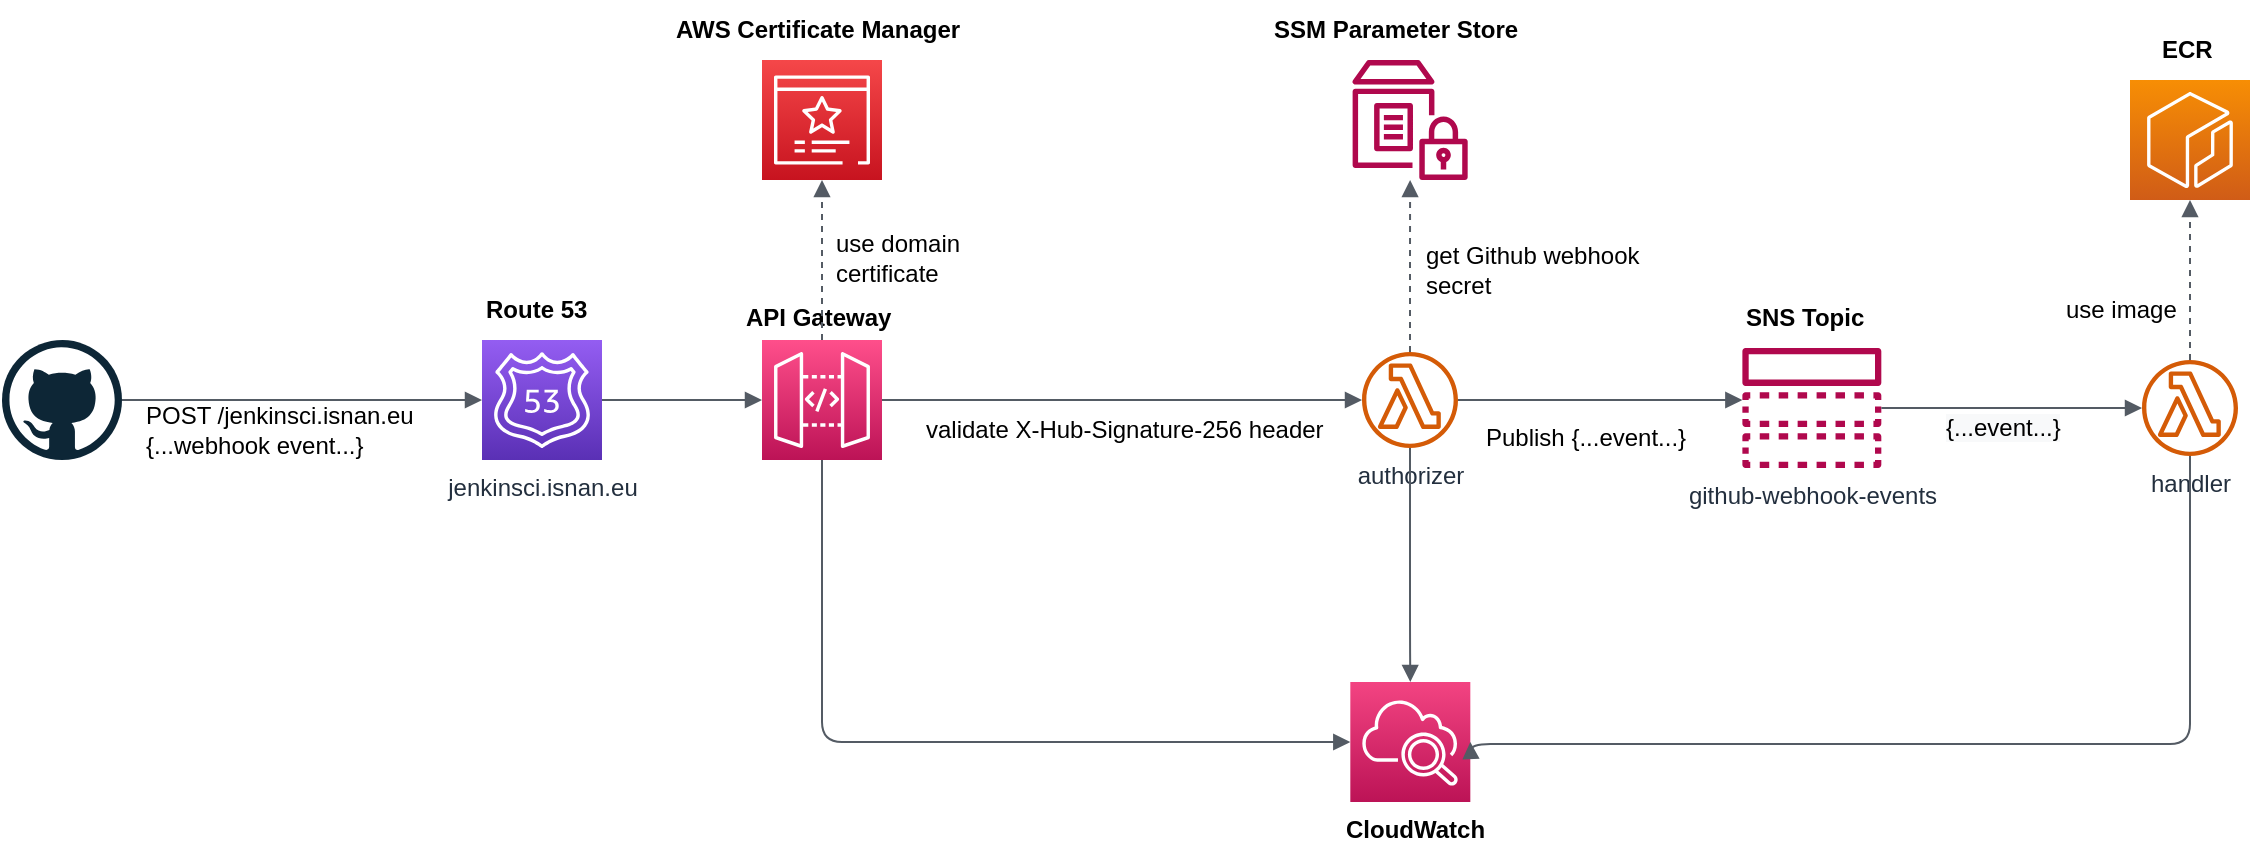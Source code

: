 <mxfile version="20.3.0" type="device"><diagram id="OnKOTxxOK-Cn53XxMOPs" name="Page-1"><mxGraphModel dx="812" dy="1756" grid="1" gridSize="10" guides="1" tooltips="1" connect="1" arrows="1" fold="1" page="1" pageScale="1" pageWidth="827" pageHeight="1169" math="0" shadow="0"><root><mxCell id="0"/><mxCell id="1" parent="0"/><mxCell id="WTKcrPRak6QKoEZNyaHS-1" value="jenkinsci.isnan.eu" style="sketch=0;points=[[0,0,0],[0.25,0,0],[0.5,0,0],[0.75,0,0],[1,0,0],[0,1,0],[0.25,1,0],[0.5,1,0],[0.75,1,0],[1,1,0],[0,0.25,0],[0,0.5,0],[0,0.75,0],[1,0.25,0],[1,0.5,0],[1,0.75,0]];outlineConnect=0;fontColor=#232F3E;gradientColor=#945DF2;gradientDirection=north;fillColor=#5A30B5;strokeColor=#ffffff;dashed=0;verticalLabelPosition=bottom;verticalAlign=top;align=center;html=1;fontSize=12;fontStyle=0;aspect=fixed;shape=mxgraph.aws4.resourceIcon;resIcon=mxgraph.aws4.route_53;" vertex="1" parent="1"><mxGeometry x="260" y="160" width="60" height="60" as="geometry"/></mxCell><mxCell id="WTKcrPRak6QKoEZNyaHS-4" value="" style="dashed=0;outlineConnect=0;html=1;align=center;labelPosition=center;verticalLabelPosition=bottom;verticalAlign=top;shape=mxgraph.weblogos.github" vertex="1" parent="1"><mxGeometry x="20" y="160" width="60" height="60" as="geometry"/></mxCell><mxCell id="WTKcrPRak6QKoEZNyaHS-5" value="" style="edgeStyle=orthogonalEdgeStyle;html=1;endArrow=block;elbow=vertical;startArrow=none;endFill=1;strokeColor=#545B64;rounded=0;entryX=0;entryY=0.5;entryDx=0;entryDy=0;entryPerimeter=0;" edge="1" parent="1" source="WTKcrPRak6QKoEZNyaHS-4" target="WTKcrPRak6QKoEZNyaHS-1"><mxGeometry width="100" relative="1" as="geometry"><mxPoint x="360" y="300" as="sourcePoint"/><mxPoint x="460" y="300" as="targetPoint"/></mxGeometry></mxCell><mxCell id="WTKcrPRak6QKoEZNyaHS-8" value="POST /jenkinsci.isnan.eu&lt;br&gt;{...webhook event...}" style="text;html=1;strokeColor=none;fillColor=none;align=left;verticalAlign=middle;whiteSpace=wrap;rounded=0;" vertex="1" parent="1"><mxGeometry x="90" y="190" width="160" height="30" as="geometry"/></mxCell><mxCell id="WTKcrPRak6QKoEZNyaHS-9" value="" style="sketch=0;points=[[0,0,0],[0.25,0,0],[0.5,0,0],[0.75,0,0],[1,0,0],[0,1,0],[0.25,1,0],[0.5,1,0],[0.75,1,0],[1,1,0],[0,0.25,0],[0,0.5,0],[0,0.75,0],[1,0.25,0],[1,0.5,0],[1,0.75,0]];outlineConnect=0;fontColor=#232F3E;gradientColor=#FF4F8B;gradientDirection=north;fillColor=#BC1356;strokeColor=#ffffff;dashed=0;verticalLabelPosition=bottom;verticalAlign=top;align=center;html=1;fontSize=12;fontStyle=0;aspect=fixed;shape=mxgraph.aws4.resourceIcon;resIcon=mxgraph.aws4.api_gateway;" vertex="1" parent="1"><mxGeometry x="400" y="160" width="60" height="60" as="geometry"/></mxCell><mxCell id="WTKcrPRak6QKoEZNyaHS-10" value="" style="edgeStyle=orthogonalEdgeStyle;html=1;endArrow=block;elbow=vertical;startArrow=none;endFill=1;strokeColor=#545B64;rounded=0;entryX=0;entryY=0.5;entryDx=0;entryDy=0;entryPerimeter=0;exitX=1;exitY=0.5;exitDx=0;exitDy=0;exitPerimeter=0;" edge="1" parent="1" source="WTKcrPRak6QKoEZNyaHS-1" target="WTKcrPRak6QKoEZNyaHS-9"><mxGeometry width="100" relative="1" as="geometry"><mxPoint x="90" y="200" as="sourcePoint"/><mxPoint x="270" y="200" as="targetPoint"/></mxGeometry></mxCell><mxCell id="WTKcrPRak6QKoEZNyaHS-11" value="github-webhook-events" style="sketch=0;outlineConnect=0;fontColor=#232F3E;gradientColor=none;fillColor=#B0084D;strokeColor=none;dashed=0;verticalLabelPosition=bottom;verticalAlign=top;align=center;html=1;fontSize=12;fontStyle=0;aspect=fixed;pointerEvents=1;shape=mxgraph.aws4.topic;" vertex="1" parent="1"><mxGeometry x="890" y="164" width="69.85" height="60" as="geometry"/></mxCell><mxCell id="WTKcrPRak6QKoEZNyaHS-12" value="" style="edgeStyle=orthogonalEdgeStyle;html=1;endArrow=block;elbow=vertical;startArrow=none;endFill=1;strokeColor=#545B64;rounded=1;" edge="1" parent="1" source="WTKcrPRak6QKoEZNyaHS-18" target="WTKcrPRak6QKoEZNyaHS-11"><mxGeometry width="100" relative="1" as="geometry"><mxPoint x="330" y="200" as="sourcePoint"/><mxPoint x="410" y="200" as="targetPoint"/><Array as="points"><mxPoint x="810" y="190"/><mxPoint x="810" y="190"/></Array></mxGeometry></mxCell><mxCell id="WTKcrPRak6QKoEZNyaHS-13" value="Publish {...event...}" style="text;html=1;strokeColor=none;fillColor=none;align=left;verticalAlign=middle;whiteSpace=wrap;rounded=0;" vertex="1" parent="1"><mxGeometry x="760" y="194" width="130" height="30" as="geometry"/></mxCell><mxCell id="WTKcrPRak6QKoEZNyaHS-14" value="handler" style="sketch=0;outlineConnect=0;fontColor=#232F3E;gradientColor=none;fillColor=#D45B07;strokeColor=none;dashed=0;verticalLabelPosition=bottom;verticalAlign=top;align=center;html=1;fontSize=12;fontStyle=0;aspect=fixed;pointerEvents=1;shape=mxgraph.aws4.lambda_function;" vertex="1" parent="1"><mxGeometry x="1090" y="170" width="48" height="48" as="geometry"/></mxCell><mxCell id="WTKcrPRak6QKoEZNyaHS-15" value="" style="edgeStyle=orthogonalEdgeStyle;html=1;endArrow=block;elbow=vertical;startArrow=none;endFill=1;strokeColor=#545B64;rounded=0;" edge="1" parent="1" source="WTKcrPRak6QKoEZNyaHS-11" target="WTKcrPRak6QKoEZNyaHS-14"><mxGeometry width="100" relative="1" as="geometry"><mxPoint x="360" y="200" as="sourcePoint"/><mxPoint x="740" y="320" as="targetPoint"/></mxGeometry></mxCell><mxCell id="WTKcrPRak6QKoEZNyaHS-17" value="&lt;span style=&quot;color: rgb(0, 0, 0); font-family: Helvetica; font-size: 12px; font-style: normal; font-variant-ligatures: normal; font-variant-caps: normal; font-weight: 400; letter-spacing: normal; orphans: 2; text-align: left; text-indent: 0px; text-transform: none; widows: 2; word-spacing: 0px; -webkit-text-stroke-width: 0px; background-color: rgb(248, 249, 250); text-decoration-thickness: initial; text-decoration-style: initial; text-decoration-color: initial; float: none; display: inline !important;&quot;&gt;{...event...}&lt;/span&gt;" style="text;whiteSpace=wrap;html=1;" vertex="1" parent="1"><mxGeometry x="990" y="190" width="70" height="30" as="geometry"/></mxCell><mxCell id="WTKcrPRak6QKoEZNyaHS-18" value="authorizer" style="sketch=0;outlineConnect=0;fontColor=#232F3E;gradientColor=none;fillColor=#D45B07;strokeColor=none;dashed=0;verticalLabelPosition=bottom;verticalAlign=top;align=center;html=1;fontSize=12;fontStyle=0;aspect=fixed;pointerEvents=1;shape=mxgraph.aws4.lambda_function;" vertex="1" parent="1"><mxGeometry x="700" y="166" width="48" height="48" as="geometry"/></mxCell><mxCell id="WTKcrPRak6QKoEZNyaHS-22" value="" style="edgeStyle=orthogonalEdgeStyle;html=1;endArrow=block;elbow=vertical;startArrow=none;endFill=1;strokeColor=#545B64;rounded=1;exitX=1;exitY=0.5;exitDx=0;exitDy=0;exitPerimeter=0;" edge="1" parent="1" source="WTKcrPRak6QKoEZNyaHS-9" target="WTKcrPRak6QKoEZNyaHS-18"><mxGeometry width="100" relative="1" as="geometry"><mxPoint x="440" y="230" as="sourcePoint"/><mxPoint x="590.188" y="330" as="targetPoint"/><Array as="points"><mxPoint x="540" y="190"/><mxPoint x="540" y="190"/></Array></mxGeometry></mxCell><mxCell id="WTKcrPRak6QKoEZNyaHS-23" value="validate X-Hub-Signature-256 header" style="text;html=1;strokeColor=none;fillColor=none;align=left;verticalAlign=middle;whiteSpace=wrap;rounded=0;" vertex="1" parent="1"><mxGeometry x="480" y="190" width="240" height="30" as="geometry"/></mxCell><mxCell id="WTKcrPRak6QKoEZNyaHS-24" value="&lt;b&gt;Route 53&lt;/b&gt;" style="text;html=1;strokeColor=none;fillColor=none;align=left;verticalAlign=middle;whiteSpace=wrap;rounded=0;" vertex="1" parent="1"><mxGeometry x="260" y="130" width="70" height="30" as="geometry"/></mxCell><mxCell id="WTKcrPRak6QKoEZNyaHS-25" value="&lt;b&gt;API Gateway&lt;/b&gt;" style="text;html=1;strokeColor=none;fillColor=none;align=left;verticalAlign=middle;whiteSpace=wrap;rounded=0;" vertex="1" parent="1"><mxGeometry x="390" y="134" width="90" height="30" as="geometry"/></mxCell><mxCell id="WTKcrPRak6QKoEZNyaHS-26" value="&lt;b&gt;SNS Topic&lt;/b&gt;" style="text;html=1;strokeColor=none;fillColor=none;align=left;verticalAlign=middle;whiteSpace=wrap;rounded=0;" vertex="1" parent="1"><mxGeometry x="890" y="134" width="90" height="30" as="geometry"/></mxCell><mxCell id="WTKcrPRak6QKoEZNyaHS-28" value="" style="sketch=0;points=[[0,0,0],[0.25,0,0],[0.5,0,0],[0.75,0,0],[1,0,0],[0,1,0],[0.25,1,0],[0.5,1,0],[0.75,1,0],[1,1,0],[0,0.25,0],[0,0.5,0],[0,0.75,0],[1,0.25,0],[1,0.5,0],[1,0.75,0]];points=[[0,0,0],[0.25,0,0],[0.5,0,0],[0.75,0,0],[1,0,0],[0,1,0],[0.25,1,0],[0.5,1,0],[0.75,1,0],[1,1,0],[0,0.25,0],[0,0.5,0],[0,0.75,0],[1,0.25,0],[1,0.5,0],[1,0.75,0]];outlineConnect=0;fontColor=#232F3E;gradientColor=#F34482;gradientDirection=north;fillColor=#BC1356;strokeColor=#ffffff;dashed=0;verticalLabelPosition=bottom;verticalAlign=top;align=center;html=1;fontSize=12;fontStyle=0;aspect=fixed;shape=mxgraph.aws4.resourceIcon;resIcon=mxgraph.aws4.cloudwatch_2;" vertex="1" parent="1"><mxGeometry x="694.16" y="331" width="60" height="60" as="geometry"/></mxCell><mxCell id="WTKcrPRak6QKoEZNyaHS-32" value="&lt;b&gt;CloudWatch&lt;/b&gt;" style="text;html=1;strokeColor=none;fillColor=none;align=left;verticalAlign=middle;whiteSpace=wrap;rounded=0;" vertex="1" parent="1"><mxGeometry x="690.0" y="390" width="90" height="30" as="geometry"/></mxCell><mxCell id="WTKcrPRak6QKoEZNyaHS-33" value="" style="sketch=0;points=[[0,0,0],[0.25,0,0],[0.5,0,0],[0.75,0,0],[1,0,0],[0,1,0],[0.25,1,0],[0.5,1,0],[0.75,1,0],[1,1,0],[0,0.25,0],[0,0.5,0],[0,0.75,0],[1,0.25,0],[1,0.5,0],[1,0.75,0]];outlineConnect=0;fontColor=#232F3E;gradientColor=#F78E04;gradientDirection=north;fillColor=#D05C17;strokeColor=#ffffff;dashed=0;verticalLabelPosition=bottom;verticalAlign=top;align=center;html=1;fontSize=12;fontStyle=0;aspect=fixed;shape=mxgraph.aws4.resourceIcon;resIcon=mxgraph.aws4.ecr;" vertex="1" parent="1"><mxGeometry x="1084" y="30" width="60" height="60" as="geometry"/></mxCell><mxCell id="WTKcrPRak6QKoEZNyaHS-34" value="&lt;b&gt;ECR&lt;/b&gt;" style="text;html=1;strokeColor=none;fillColor=none;align=left;verticalAlign=middle;whiteSpace=wrap;rounded=0;" vertex="1" parent="1"><mxGeometry x="1098" width="40" height="30" as="geometry"/></mxCell><mxCell id="WTKcrPRak6QKoEZNyaHS-35" value="" style="edgeStyle=orthogonalEdgeStyle;html=1;endArrow=block;elbow=vertical;startArrow=none;endFill=1;strokeColor=#545B64;rounded=1;entryX=0.5;entryY=1;entryDx=0;entryDy=0;entryPerimeter=0;dashed=1;" edge="1" parent="1" source="WTKcrPRak6QKoEZNyaHS-14" target="WTKcrPRak6QKoEZNyaHS-33"><mxGeometry width="100" relative="1" as="geometry"><mxPoint x="536" y="-200" as="sourcePoint"/><mxPoint x="903" y="-200" as="targetPoint"/><Array as="points"/></mxGeometry></mxCell><mxCell id="WTKcrPRak6QKoEZNyaHS-36" value="use image" style="text;html=1;strokeColor=none;fillColor=none;align=left;verticalAlign=middle;whiteSpace=wrap;rounded=0;" vertex="1" parent="1"><mxGeometry x="1050" y="130" width="80" height="30" as="geometry"/></mxCell><mxCell id="WTKcrPRak6QKoEZNyaHS-39" value="" style="edgeStyle=orthogonalEdgeStyle;html=1;endArrow=block;elbow=vertical;startArrow=none;endFill=1;strokeColor=#545B64;rounded=1;entryX=0.5;entryY=0;entryDx=0;entryDy=0;entryPerimeter=0;" edge="1" parent="1" source="WTKcrPRak6QKoEZNyaHS-18" target="WTKcrPRak6QKoEZNyaHS-28"><mxGeometry width="100" relative="1" as="geometry"><mxPoint x="470" y="200" as="sourcePoint"/><mxPoint x="710.001" y="200" as="targetPoint"/><Array as="points"><mxPoint x="724" y="310"/><mxPoint x="724" y="310"/></Array></mxGeometry></mxCell><mxCell id="WTKcrPRak6QKoEZNyaHS-40" value="" style="edgeStyle=orthogonalEdgeStyle;html=1;endArrow=block;elbow=vertical;startArrow=none;endFill=1;strokeColor=#545B64;rounded=1;entryX=1;entryY=0.5;entryDx=0;entryDy=0;entryPerimeter=0;" edge="1" parent="1" source="WTKcrPRak6QKoEZNyaHS-14" target="WTKcrPRak6QKoEZNyaHS-28"><mxGeometry width="100" relative="1" as="geometry"><mxPoint x="480" y="210" as="sourcePoint"/><mxPoint x="720.001" y="210" as="targetPoint"/><Array as="points"><mxPoint x="1114" y="362"/></Array></mxGeometry></mxCell><mxCell id="WTKcrPRak6QKoEZNyaHS-42" value="" style="sketch=0;outlineConnect=0;fontColor=#232F3E;gradientColor=none;fillColor=#B0084D;strokeColor=none;dashed=0;verticalLabelPosition=bottom;verticalAlign=top;align=center;html=1;fontSize=12;fontStyle=0;aspect=fixed;pointerEvents=1;shape=mxgraph.aws4.parameter_store;" vertex="1" parent="1"><mxGeometry x="695.16" y="20" width="57.69" height="60" as="geometry"/></mxCell><mxCell id="WTKcrPRak6QKoEZNyaHS-43" value="" style="edgeStyle=orthogonalEdgeStyle;html=1;endArrow=block;elbow=vertical;startArrow=none;endFill=1;strokeColor=#545B64;rounded=1;dashed=1;" edge="1" parent="1" source="WTKcrPRak6QKoEZNyaHS-18" target="WTKcrPRak6QKoEZNyaHS-42"><mxGeometry width="100" relative="1" as="geometry"><mxPoint x="1124" y="180" as="sourcePoint"/><mxPoint x="1124" y="100" as="targetPoint"/><Array as="points"/></mxGeometry></mxCell><mxCell id="WTKcrPRak6QKoEZNyaHS-44" value="get Github webhook secret" style="text;html=1;strokeColor=none;fillColor=none;align=left;verticalAlign=middle;whiteSpace=wrap;rounded=0;" vertex="1" parent="1"><mxGeometry x="730" y="110" width="110" height="30" as="geometry"/></mxCell><mxCell id="WTKcrPRak6QKoEZNyaHS-45" value="&lt;b&gt;SSM Parameter Store&lt;/b&gt;" style="text;html=1;strokeColor=none;fillColor=none;align=left;verticalAlign=middle;whiteSpace=wrap;rounded=0;" vertex="1" parent="1"><mxGeometry x="653.5" y="-10" width="141" height="30" as="geometry"/></mxCell><mxCell id="WTKcrPRak6QKoEZNyaHS-47" value="" style="edgeStyle=orthogonalEdgeStyle;html=1;endArrow=block;elbow=vertical;startArrow=none;endFill=1;strokeColor=#545B64;rounded=1;entryX=0;entryY=0.5;entryDx=0;entryDy=0;entryPerimeter=0;exitX=0.5;exitY=1;exitDx=0;exitDy=0;exitPerimeter=0;" edge="1" parent="1" source="WTKcrPRak6QKoEZNyaHS-9" target="WTKcrPRak6QKoEZNyaHS-28"><mxGeometry width="100" relative="1" as="geometry"><mxPoint x="609.84" y="350" as="sourcePoint"/><mxPoint x="250.0" y="493" as="targetPoint"/><Array as="points"><mxPoint x="430" y="361"/></Array></mxGeometry></mxCell><mxCell id="WTKcrPRak6QKoEZNyaHS-48" value="" style="sketch=0;points=[[0,0,0],[0.25,0,0],[0.5,0,0],[0.75,0,0],[1,0,0],[0,1,0],[0.25,1,0],[0.5,1,0],[0.75,1,0],[1,1,0],[0,0.25,0],[0,0.5,0],[0,0.75,0],[1,0.25,0],[1,0.5,0],[1,0.75,0]];outlineConnect=0;fontColor=#232F3E;gradientColor=#F54749;gradientDirection=north;fillColor=#C7131F;strokeColor=#ffffff;dashed=0;verticalLabelPosition=bottom;verticalAlign=top;align=center;html=1;fontSize=12;fontStyle=0;aspect=fixed;shape=mxgraph.aws4.resourceIcon;resIcon=mxgraph.aws4.certificate_manager_3;" vertex="1" parent="1"><mxGeometry x="400" y="20" width="60" height="60" as="geometry"/></mxCell><mxCell id="WTKcrPRak6QKoEZNyaHS-49" value="&lt;b&gt;AWS Certificate Manager&lt;/b&gt;" style="text;html=1;strokeColor=none;fillColor=none;align=left;verticalAlign=middle;whiteSpace=wrap;rounded=0;" vertex="1" parent="1"><mxGeometry x="355" y="-10" width="150" height="30" as="geometry"/></mxCell><mxCell id="WTKcrPRak6QKoEZNyaHS-51" value="" style="edgeStyle=orthogonalEdgeStyle;html=1;endArrow=block;elbow=vertical;startArrow=none;endFill=1;strokeColor=#545B64;rounded=1;entryX=0.5;entryY=1;entryDx=0;entryDy=0;entryPerimeter=0;dashed=1;exitX=0.5;exitY=0;exitDx=0;exitDy=0;exitPerimeter=0;" edge="1" parent="1" source="WTKcrPRak6QKoEZNyaHS-9" target="WTKcrPRak6QKoEZNyaHS-48"><mxGeometry width="100" relative="1" as="geometry"><mxPoint x="1124" y="180" as="sourcePoint"/><mxPoint x="1124" y="100" as="targetPoint"/><Array as="points"><mxPoint x="430" y="130"/><mxPoint x="430" y="130"/></Array></mxGeometry></mxCell><mxCell id="WTKcrPRak6QKoEZNyaHS-52" value="use domain certificate" style="text;html=1;strokeColor=none;fillColor=none;align=left;verticalAlign=middle;whiteSpace=wrap;rounded=0;" vertex="1" parent="1"><mxGeometry x="435" y="104" width="110" height="30" as="geometry"/></mxCell></root></mxGraphModel></diagram></mxfile>